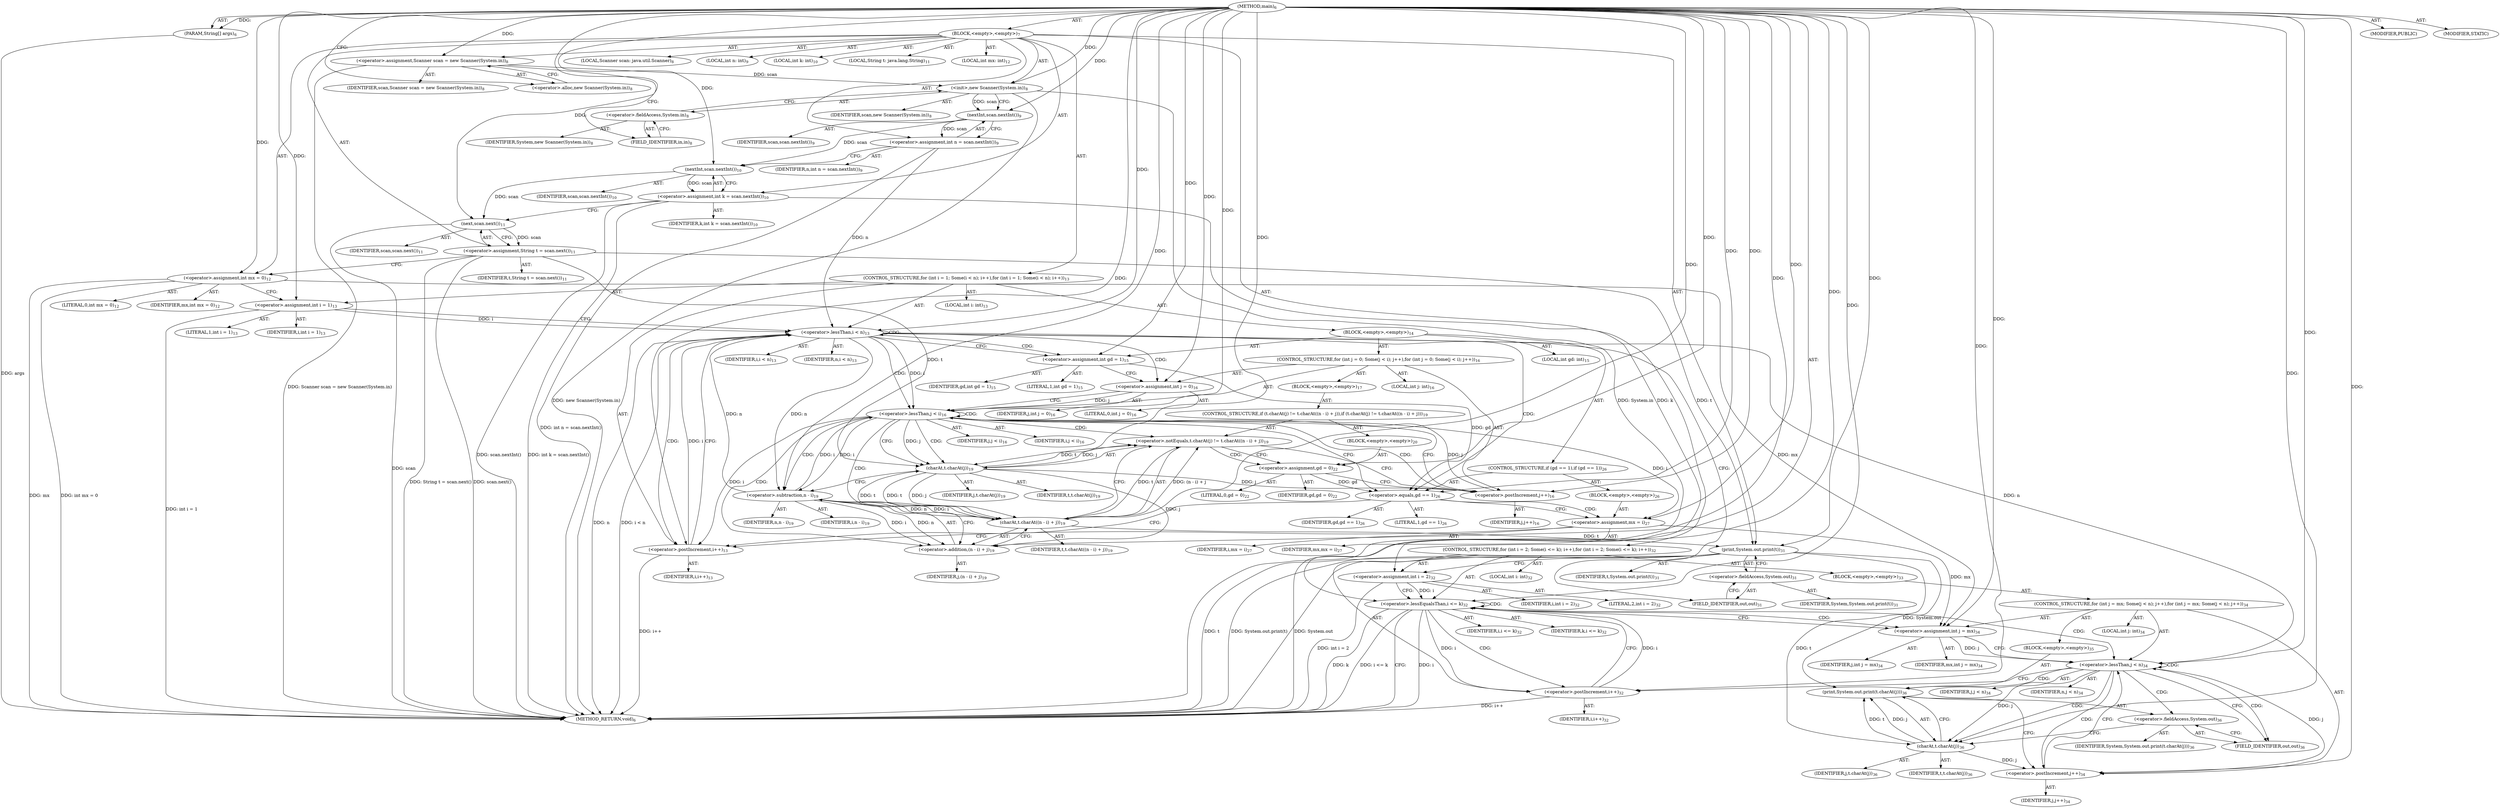 digraph "main" {  
"19" [label = <(METHOD,main)<SUB>6</SUB>> ]
"20" [label = <(PARAM,String[] args)<SUB>6</SUB>> ]
"21" [label = <(BLOCK,&lt;empty&gt;,&lt;empty&gt;)<SUB>7</SUB>> ]
"4" [label = <(LOCAL,Scanner scan: java.util.Scanner)<SUB>8</SUB>> ]
"22" [label = <(&lt;operator&gt;.assignment,Scanner scan = new Scanner(System.in))<SUB>8</SUB>> ]
"23" [label = <(IDENTIFIER,scan,Scanner scan = new Scanner(System.in))<SUB>8</SUB>> ]
"24" [label = <(&lt;operator&gt;.alloc,new Scanner(System.in))<SUB>8</SUB>> ]
"25" [label = <(&lt;init&gt;,new Scanner(System.in))<SUB>8</SUB>> ]
"3" [label = <(IDENTIFIER,scan,new Scanner(System.in))<SUB>8</SUB>> ]
"26" [label = <(&lt;operator&gt;.fieldAccess,System.in)<SUB>8</SUB>> ]
"27" [label = <(IDENTIFIER,System,new Scanner(System.in))<SUB>8</SUB>> ]
"28" [label = <(FIELD_IDENTIFIER,in,in)<SUB>8</SUB>> ]
"29" [label = <(LOCAL,int n: int)<SUB>9</SUB>> ]
"30" [label = <(&lt;operator&gt;.assignment,int n = scan.nextInt())<SUB>9</SUB>> ]
"31" [label = <(IDENTIFIER,n,int n = scan.nextInt())<SUB>9</SUB>> ]
"32" [label = <(nextInt,scan.nextInt())<SUB>9</SUB>> ]
"33" [label = <(IDENTIFIER,scan,scan.nextInt())<SUB>9</SUB>> ]
"34" [label = <(LOCAL,int k: int)<SUB>10</SUB>> ]
"35" [label = <(&lt;operator&gt;.assignment,int k = scan.nextInt())<SUB>10</SUB>> ]
"36" [label = <(IDENTIFIER,k,int k = scan.nextInt())<SUB>10</SUB>> ]
"37" [label = <(nextInt,scan.nextInt())<SUB>10</SUB>> ]
"38" [label = <(IDENTIFIER,scan,scan.nextInt())<SUB>10</SUB>> ]
"39" [label = <(LOCAL,String t: java.lang.String)<SUB>11</SUB>> ]
"40" [label = <(&lt;operator&gt;.assignment,String t = scan.next())<SUB>11</SUB>> ]
"41" [label = <(IDENTIFIER,t,String t = scan.next())<SUB>11</SUB>> ]
"42" [label = <(next,scan.next())<SUB>11</SUB>> ]
"43" [label = <(IDENTIFIER,scan,scan.next())<SUB>11</SUB>> ]
"44" [label = <(LOCAL,int mx: int)<SUB>12</SUB>> ]
"45" [label = <(&lt;operator&gt;.assignment,int mx = 0)<SUB>12</SUB>> ]
"46" [label = <(IDENTIFIER,mx,int mx = 0)<SUB>12</SUB>> ]
"47" [label = <(LITERAL,0,int mx = 0)<SUB>12</SUB>> ]
"48" [label = <(CONTROL_STRUCTURE,for (int i = 1; Some(i &lt; n); i++),for (int i = 1; Some(i &lt; n); i++))<SUB>13</SUB>> ]
"49" [label = <(LOCAL,int i: int)<SUB>13</SUB>> ]
"50" [label = <(&lt;operator&gt;.assignment,int i = 1)<SUB>13</SUB>> ]
"51" [label = <(IDENTIFIER,i,int i = 1)<SUB>13</SUB>> ]
"52" [label = <(LITERAL,1,int i = 1)<SUB>13</SUB>> ]
"53" [label = <(&lt;operator&gt;.lessThan,i &lt; n)<SUB>13</SUB>> ]
"54" [label = <(IDENTIFIER,i,i &lt; n)<SUB>13</SUB>> ]
"55" [label = <(IDENTIFIER,n,i &lt; n)<SUB>13</SUB>> ]
"56" [label = <(&lt;operator&gt;.postIncrement,i++)<SUB>13</SUB>> ]
"57" [label = <(IDENTIFIER,i,i++)<SUB>13</SUB>> ]
"58" [label = <(BLOCK,&lt;empty&gt;,&lt;empty&gt;)<SUB>14</SUB>> ]
"59" [label = <(LOCAL,int gd: int)<SUB>15</SUB>> ]
"60" [label = <(&lt;operator&gt;.assignment,int gd = 1)<SUB>15</SUB>> ]
"61" [label = <(IDENTIFIER,gd,int gd = 1)<SUB>15</SUB>> ]
"62" [label = <(LITERAL,1,int gd = 1)<SUB>15</SUB>> ]
"63" [label = <(CONTROL_STRUCTURE,for (int j = 0; Some(j &lt; i); j++),for (int j = 0; Some(j &lt; i); j++))<SUB>16</SUB>> ]
"64" [label = <(LOCAL,int j: int)<SUB>16</SUB>> ]
"65" [label = <(&lt;operator&gt;.assignment,int j = 0)<SUB>16</SUB>> ]
"66" [label = <(IDENTIFIER,j,int j = 0)<SUB>16</SUB>> ]
"67" [label = <(LITERAL,0,int j = 0)<SUB>16</SUB>> ]
"68" [label = <(&lt;operator&gt;.lessThan,j &lt; i)<SUB>16</SUB>> ]
"69" [label = <(IDENTIFIER,j,j &lt; i)<SUB>16</SUB>> ]
"70" [label = <(IDENTIFIER,i,j &lt; i)<SUB>16</SUB>> ]
"71" [label = <(&lt;operator&gt;.postIncrement,j++)<SUB>16</SUB>> ]
"72" [label = <(IDENTIFIER,j,j++)<SUB>16</SUB>> ]
"73" [label = <(BLOCK,&lt;empty&gt;,&lt;empty&gt;)<SUB>17</SUB>> ]
"74" [label = <(CONTROL_STRUCTURE,if (t.charAt(j) != t.charAt((n - i) + j)),if (t.charAt(j) != t.charAt((n - i) + j)))<SUB>19</SUB>> ]
"75" [label = <(&lt;operator&gt;.notEquals,t.charAt(j) != t.charAt((n - i) + j))<SUB>19</SUB>> ]
"76" [label = <(charAt,t.charAt(j))<SUB>19</SUB>> ]
"77" [label = <(IDENTIFIER,t,t.charAt(j))<SUB>19</SUB>> ]
"78" [label = <(IDENTIFIER,j,t.charAt(j))<SUB>19</SUB>> ]
"79" [label = <(charAt,t.charAt((n - i) + j))<SUB>19</SUB>> ]
"80" [label = <(IDENTIFIER,t,t.charAt((n - i) + j))<SUB>19</SUB>> ]
"81" [label = <(&lt;operator&gt;.addition,(n - i) + j)<SUB>19</SUB>> ]
"82" [label = <(&lt;operator&gt;.subtraction,n - i)<SUB>19</SUB>> ]
"83" [label = <(IDENTIFIER,n,n - i)<SUB>19</SUB>> ]
"84" [label = <(IDENTIFIER,i,n - i)<SUB>19</SUB>> ]
"85" [label = <(IDENTIFIER,j,(n - i) + j)<SUB>19</SUB>> ]
"86" [label = <(BLOCK,&lt;empty&gt;,&lt;empty&gt;)<SUB>20</SUB>> ]
"87" [label = <(&lt;operator&gt;.assignment,gd = 0)<SUB>22</SUB>> ]
"88" [label = <(IDENTIFIER,gd,gd = 0)<SUB>22</SUB>> ]
"89" [label = <(LITERAL,0,gd = 0)<SUB>22</SUB>> ]
"90" [label = <(CONTROL_STRUCTURE,if (gd == 1),if (gd == 1))<SUB>26</SUB>> ]
"91" [label = <(&lt;operator&gt;.equals,gd == 1)<SUB>26</SUB>> ]
"92" [label = <(IDENTIFIER,gd,gd == 1)<SUB>26</SUB>> ]
"93" [label = <(LITERAL,1,gd == 1)<SUB>26</SUB>> ]
"94" [label = <(BLOCK,&lt;empty&gt;,&lt;empty&gt;)<SUB>26</SUB>> ]
"95" [label = <(&lt;operator&gt;.assignment,mx = i)<SUB>27</SUB>> ]
"96" [label = <(IDENTIFIER,mx,mx = i)<SUB>27</SUB>> ]
"97" [label = <(IDENTIFIER,i,mx = i)<SUB>27</SUB>> ]
"98" [label = <(print,System.out.print(t))<SUB>31</SUB>> ]
"99" [label = <(&lt;operator&gt;.fieldAccess,System.out)<SUB>31</SUB>> ]
"100" [label = <(IDENTIFIER,System,System.out.print(t))<SUB>31</SUB>> ]
"101" [label = <(FIELD_IDENTIFIER,out,out)<SUB>31</SUB>> ]
"102" [label = <(IDENTIFIER,t,System.out.print(t))<SUB>31</SUB>> ]
"103" [label = <(CONTROL_STRUCTURE,for (int i = 2; Some(i &lt;= k); i++),for (int i = 2; Some(i &lt;= k); i++))<SUB>32</SUB>> ]
"104" [label = <(LOCAL,int i: int)<SUB>32</SUB>> ]
"105" [label = <(&lt;operator&gt;.assignment,int i = 2)<SUB>32</SUB>> ]
"106" [label = <(IDENTIFIER,i,int i = 2)<SUB>32</SUB>> ]
"107" [label = <(LITERAL,2,int i = 2)<SUB>32</SUB>> ]
"108" [label = <(&lt;operator&gt;.lessEqualsThan,i &lt;= k)<SUB>32</SUB>> ]
"109" [label = <(IDENTIFIER,i,i &lt;= k)<SUB>32</SUB>> ]
"110" [label = <(IDENTIFIER,k,i &lt;= k)<SUB>32</SUB>> ]
"111" [label = <(&lt;operator&gt;.postIncrement,i++)<SUB>32</SUB>> ]
"112" [label = <(IDENTIFIER,i,i++)<SUB>32</SUB>> ]
"113" [label = <(BLOCK,&lt;empty&gt;,&lt;empty&gt;)<SUB>33</SUB>> ]
"114" [label = <(CONTROL_STRUCTURE,for (int j = mx; Some(j &lt; n); j++),for (int j = mx; Some(j &lt; n); j++))<SUB>34</SUB>> ]
"115" [label = <(LOCAL,int j: int)<SUB>34</SUB>> ]
"116" [label = <(&lt;operator&gt;.assignment,int j = mx)<SUB>34</SUB>> ]
"117" [label = <(IDENTIFIER,j,int j = mx)<SUB>34</SUB>> ]
"118" [label = <(IDENTIFIER,mx,int j = mx)<SUB>34</SUB>> ]
"119" [label = <(&lt;operator&gt;.lessThan,j &lt; n)<SUB>34</SUB>> ]
"120" [label = <(IDENTIFIER,j,j &lt; n)<SUB>34</SUB>> ]
"121" [label = <(IDENTIFIER,n,j &lt; n)<SUB>34</SUB>> ]
"122" [label = <(&lt;operator&gt;.postIncrement,j++)<SUB>34</SUB>> ]
"123" [label = <(IDENTIFIER,j,j++)<SUB>34</SUB>> ]
"124" [label = <(BLOCK,&lt;empty&gt;,&lt;empty&gt;)<SUB>35</SUB>> ]
"125" [label = <(print,System.out.print(t.charAt(j)))<SUB>36</SUB>> ]
"126" [label = <(&lt;operator&gt;.fieldAccess,System.out)<SUB>36</SUB>> ]
"127" [label = <(IDENTIFIER,System,System.out.print(t.charAt(j)))<SUB>36</SUB>> ]
"128" [label = <(FIELD_IDENTIFIER,out,out)<SUB>36</SUB>> ]
"129" [label = <(charAt,t.charAt(j))<SUB>36</SUB>> ]
"130" [label = <(IDENTIFIER,t,t.charAt(j))<SUB>36</SUB>> ]
"131" [label = <(IDENTIFIER,j,t.charAt(j))<SUB>36</SUB>> ]
"132" [label = <(MODIFIER,PUBLIC)> ]
"133" [label = <(MODIFIER,STATIC)> ]
"134" [label = <(METHOD_RETURN,void)<SUB>6</SUB>> ]
  "19" -> "20"  [ label = "AST: "] 
  "19" -> "21"  [ label = "AST: "] 
  "19" -> "132"  [ label = "AST: "] 
  "19" -> "133"  [ label = "AST: "] 
  "19" -> "134"  [ label = "AST: "] 
  "21" -> "4"  [ label = "AST: "] 
  "21" -> "22"  [ label = "AST: "] 
  "21" -> "25"  [ label = "AST: "] 
  "21" -> "29"  [ label = "AST: "] 
  "21" -> "30"  [ label = "AST: "] 
  "21" -> "34"  [ label = "AST: "] 
  "21" -> "35"  [ label = "AST: "] 
  "21" -> "39"  [ label = "AST: "] 
  "21" -> "40"  [ label = "AST: "] 
  "21" -> "44"  [ label = "AST: "] 
  "21" -> "45"  [ label = "AST: "] 
  "21" -> "48"  [ label = "AST: "] 
  "21" -> "98"  [ label = "AST: "] 
  "21" -> "103"  [ label = "AST: "] 
  "22" -> "23"  [ label = "AST: "] 
  "22" -> "24"  [ label = "AST: "] 
  "25" -> "3"  [ label = "AST: "] 
  "25" -> "26"  [ label = "AST: "] 
  "26" -> "27"  [ label = "AST: "] 
  "26" -> "28"  [ label = "AST: "] 
  "30" -> "31"  [ label = "AST: "] 
  "30" -> "32"  [ label = "AST: "] 
  "32" -> "33"  [ label = "AST: "] 
  "35" -> "36"  [ label = "AST: "] 
  "35" -> "37"  [ label = "AST: "] 
  "37" -> "38"  [ label = "AST: "] 
  "40" -> "41"  [ label = "AST: "] 
  "40" -> "42"  [ label = "AST: "] 
  "42" -> "43"  [ label = "AST: "] 
  "45" -> "46"  [ label = "AST: "] 
  "45" -> "47"  [ label = "AST: "] 
  "48" -> "49"  [ label = "AST: "] 
  "48" -> "50"  [ label = "AST: "] 
  "48" -> "53"  [ label = "AST: "] 
  "48" -> "56"  [ label = "AST: "] 
  "48" -> "58"  [ label = "AST: "] 
  "50" -> "51"  [ label = "AST: "] 
  "50" -> "52"  [ label = "AST: "] 
  "53" -> "54"  [ label = "AST: "] 
  "53" -> "55"  [ label = "AST: "] 
  "56" -> "57"  [ label = "AST: "] 
  "58" -> "59"  [ label = "AST: "] 
  "58" -> "60"  [ label = "AST: "] 
  "58" -> "63"  [ label = "AST: "] 
  "58" -> "90"  [ label = "AST: "] 
  "60" -> "61"  [ label = "AST: "] 
  "60" -> "62"  [ label = "AST: "] 
  "63" -> "64"  [ label = "AST: "] 
  "63" -> "65"  [ label = "AST: "] 
  "63" -> "68"  [ label = "AST: "] 
  "63" -> "71"  [ label = "AST: "] 
  "63" -> "73"  [ label = "AST: "] 
  "65" -> "66"  [ label = "AST: "] 
  "65" -> "67"  [ label = "AST: "] 
  "68" -> "69"  [ label = "AST: "] 
  "68" -> "70"  [ label = "AST: "] 
  "71" -> "72"  [ label = "AST: "] 
  "73" -> "74"  [ label = "AST: "] 
  "74" -> "75"  [ label = "AST: "] 
  "74" -> "86"  [ label = "AST: "] 
  "75" -> "76"  [ label = "AST: "] 
  "75" -> "79"  [ label = "AST: "] 
  "76" -> "77"  [ label = "AST: "] 
  "76" -> "78"  [ label = "AST: "] 
  "79" -> "80"  [ label = "AST: "] 
  "79" -> "81"  [ label = "AST: "] 
  "81" -> "82"  [ label = "AST: "] 
  "81" -> "85"  [ label = "AST: "] 
  "82" -> "83"  [ label = "AST: "] 
  "82" -> "84"  [ label = "AST: "] 
  "86" -> "87"  [ label = "AST: "] 
  "87" -> "88"  [ label = "AST: "] 
  "87" -> "89"  [ label = "AST: "] 
  "90" -> "91"  [ label = "AST: "] 
  "90" -> "94"  [ label = "AST: "] 
  "91" -> "92"  [ label = "AST: "] 
  "91" -> "93"  [ label = "AST: "] 
  "94" -> "95"  [ label = "AST: "] 
  "95" -> "96"  [ label = "AST: "] 
  "95" -> "97"  [ label = "AST: "] 
  "98" -> "99"  [ label = "AST: "] 
  "98" -> "102"  [ label = "AST: "] 
  "99" -> "100"  [ label = "AST: "] 
  "99" -> "101"  [ label = "AST: "] 
  "103" -> "104"  [ label = "AST: "] 
  "103" -> "105"  [ label = "AST: "] 
  "103" -> "108"  [ label = "AST: "] 
  "103" -> "111"  [ label = "AST: "] 
  "103" -> "113"  [ label = "AST: "] 
  "105" -> "106"  [ label = "AST: "] 
  "105" -> "107"  [ label = "AST: "] 
  "108" -> "109"  [ label = "AST: "] 
  "108" -> "110"  [ label = "AST: "] 
  "111" -> "112"  [ label = "AST: "] 
  "113" -> "114"  [ label = "AST: "] 
  "114" -> "115"  [ label = "AST: "] 
  "114" -> "116"  [ label = "AST: "] 
  "114" -> "119"  [ label = "AST: "] 
  "114" -> "122"  [ label = "AST: "] 
  "114" -> "124"  [ label = "AST: "] 
  "116" -> "117"  [ label = "AST: "] 
  "116" -> "118"  [ label = "AST: "] 
  "119" -> "120"  [ label = "AST: "] 
  "119" -> "121"  [ label = "AST: "] 
  "122" -> "123"  [ label = "AST: "] 
  "124" -> "125"  [ label = "AST: "] 
  "125" -> "126"  [ label = "AST: "] 
  "125" -> "129"  [ label = "AST: "] 
  "126" -> "127"  [ label = "AST: "] 
  "126" -> "128"  [ label = "AST: "] 
  "129" -> "130"  [ label = "AST: "] 
  "129" -> "131"  [ label = "AST: "] 
  "22" -> "28"  [ label = "CFG: "] 
  "25" -> "32"  [ label = "CFG: "] 
  "30" -> "37"  [ label = "CFG: "] 
  "35" -> "42"  [ label = "CFG: "] 
  "40" -> "45"  [ label = "CFG: "] 
  "45" -> "50"  [ label = "CFG: "] 
  "98" -> "105"  [ label = "CFG: "] 
  "24" -> "22"  [ label = "CFG: "] 
  "26" -> "25"  [ label = "CFG: "] 
  "32" -> "30"  [ label = "CFG: "] 
  "37" -> "35"  [ label = "CFG: "] 
  "42" -> "40"  [ label = "CFG: "] 
  "50" -> "53"  [ label = "CFG: "] 
  "53" -> "60"  [ label = "CFG: "] 
  "53" -> "101"  [ label = "CFG: "] 
  "56" -> "53"  [ label = "CFG: "] 
  "99" -> "98"  [ label = "CFG: "] 
  "105" -> "108"  [ label = "CFG: "] 
  "108" -> "134"  [ label = "CFG: "] 
  "108" -> "116"  [ label = "CFG: "] 
  "111" -> "108"  [ label = "CFG: "] 
  "28" -> "26"  [ label = "CFG: "] 
  "60" -> "65"  [ label = "CFG: "] 
  "101" -> "99"  [ label = "CFG: "] 
  "65" -> "68"  [ label = "CFG: "] 
  "68" -> "76"  [ label = "CFG: "] 
  "68" -> "91"  [ label = "CFG: "] 
  "71" -> "68"  [ label = "CFG: "] 
  "91" -> "95"  [ label = "CFG: "] 
  "91" -> "56"  [ label = "CFG: "] 
  "116" -> "119"  [ label = "CFG: "] 
  "119" -> "128"  [ label = "CFG: "] 
  "119" -> "111"  [ label = "CFG: "] 
  "122" -> "119"  [ label = "CFG: "] 
  "95" -> "56"  [ label = "CFG: "] 
  "125" -> "122"  [ label = "CFG: "] 
  "75" -> "87"  [ label = "CFG: "] 
  "75" -> "71"  [ label = "CFG: "] 
  "126" -> "129"  [ label = "CFG: "] 
  "129" -> "125"  [ label = "CFG: "] 
  "76" -> "82"  [ label = "CFG: "] 
  "79" -> "75"  [ label = "CFG: "] 
  "87" -> "71"  [ label = "CFG: "] 
  "128" -> "126"  [ label = "CFG: "] 
  "81" -> "79"  [ label = "CFG: "] 
  "82" -> "81"  [ label = "CFG: "] 
  "19" -> "24"  [ label = "CFG: "] 
  "20" -> "134"  [ label = "DDG: args"] 
  "22" -> "134"  [ label = "DDG: Scanner scan = new Scanner(System.in)"] 
  "25" -> "134"  [ label = "DDG: System.in"] 
  "25" -> "134"  [ label = "DDG: new Scanner(System.in)"] 
  "30" -> "134"  [ label = "DDG: int n = scan.nextInt()"] 
  "35" -> "134"  [ label = "DDG: scan.nextInt()"] 
  "35" -> "134"  [ label = "DDG: int k = scan.nextInt()"] 
  "42" -> "134"  [ label = "DDG: scan"] 
  "40" -> "134"  [ label = "DDG: scan.next()"] 
  "40" -> "134"  [ label = "DDG: String t = scan.next()"] 
  "45" -> "134"  [ label = "DDG: mx"] 
  "45" -> "134"  [ label = "DDG: int mx = 0"] 
  "50" -> "134"  [ label = "DDG: int i = 1"] 
  "53" -> "134"  [ label = "DDG: n"] 
  "53" -> "134"  [ label = "DDG: i &lt; n"] 
  "98" -> "134"  [ label = "DDG: System.out"] 
  "98" -> "134"  [ label = "DDG: t"] 
  "98" -> "134"  [ label = "DDG: System.out.print(t)"] 
  "105" -> "134"  [ label = "DDG: int i = 2"] 
  "108" -> "134"  [ label = "DDG: i"] 
  "108" -> "134"  [ label = "DDG: k"] 
  "108" -> "134"  [ label = "DDG: i &lt;= k"] 
  "111" -> "134"  [ label = "DDG: i++"] 
  "56" -> "134"  [ label = "DDG: i++"] 
  "19" -> "20"  [ label = "DDG: "] 
  "19" -> "22"  [ label = "DDG: "] 
  "32" -> "30"  [ label = "DDG: scan"] 
  "37" -> "35"  [ label = "DDG: scan"] 
  "42" -> "40"  [ label = "DDG: scan"] 
  "19" -> "45"  [ label = "DDG: "] 
  "22" -> "25"  [ label = "DDG: scan"] 
  "19" -> "25"  [ label = "DDG: "] 
  "19" -> "50"  [ label = "DDG: "] 
  "40" -> "98"  [ label = "DDG: t"] 
  "79" -> "98"  [ label = "DDG: t"] 
  "19" -> "98"  [ label = "DDG: "] 
  "19" -> "105"  [ label = "DDG: "] 
  "25" -> "32"  [ label = "DDG: scan"] 
  "19" -> "32"  [ label = "DDG: "] 
  "32" -> "37"  [ label = "DDG: scan"] 
  "19" -> "37"  [ label = "DDG: "] 
  "37" -> "42"  [ label = "DDG: scan"] 
  "19" -> "42"  [ label = "DDG: "] 
  "50" -> "53"  [ label = "DDG: i"] 
  "56" -> "53"  [ label = "DDG: i"] 
  "19" -> "53"  [ label = "DDG: "] 
  "30" -> "53"  [ label = "DDG: n"] 
  "82" -> "53"  [ label = "DDG: n"] 
  "68" -> "56"  [ label = "DDG: i"] 
  "19" -> "56"  [ label = "DDG: "] 
  "19" -> "60"  [ label = "DDG: "] 
  "105" -> "108"  [ label = "DDG: i"] 
  "111" -> "108"  [ label = "DDG: i"] 
  "19" -> "108"  [ label = "DDG: "] 
  "35" -> "108"  [ label = "DDG: k"] 
  "108" -> "111"  [ label = "DDG: i"] 
  "19" -> "111"  [ label = "DDG: "] 
  "19" -> "65"  [ label = "DDG: "] 
  "45" -> "116"  [ label = "DDG: mx"] 
  "95" -> "116"  [ label = "DDG: mx"] 
  "19" -> "116"  [ label = "DDG: "] 
  "65" -> "68"  [ label = "DDG: j"] 
  "71" -> "68"  [ label = "DDG: j"] 
  "19" -> "68"  [ label = "DDG: "] 
  "53" -> "68"  [ label = "DDG: i"] 
  "82" -> "68"  [ label = "DDG: i"] 
  "19" -> "71"  [ label = "DDG: "] 
  "76" -> "71"  [ label = "DDG: j"] 
  "60" -> "91"  [ label = "DDG: gd"] 
  "87" -> "91"  [ label = "DDG: gd"] 
  "19" -> "91"  [ label = "DDG: "] 
  "68" -> "95"  [ label = "DDG: i"] 
  "19" -> "95"  [ label = "DDG: "] 
  "116" -> "119"  [ label = "DDG: j"] 
  "122" -> "119"  [ label = "DDG: j"] 
  "19" -> "119"  [ label = "DDG: "] 
  "53" -> "119"  [ label = "DDG: n"] 
  "129" -> "122"  [ label = "DDG: j"] 
  "19" -> "122"  [ label = "DDG: "] 
  "98" -> "125"  [ label = "DDG: System.out"] 
  "129" -> "125"  [ label = "DDG: t"] 
  "129" -> "125"  [ label = "DDG: j"] 
  "76" -> "75"  [ label = "DDG: t"] 
  "76" -> "75"  [ label = "DDG: j"] 
  "79" -> "75"  [ label = "DDG: t"] 
  "79" -> "75"  [ label = "DDG: (n - i) + j"] 
  "19" -> "87"  [ label = "DDG: "] 
  "98" -> "129"  [ label = "DDG: t"] 
  "19" -> "129"  [ label = "DDG: "] 
  "119" -> "129"  [ label = "DDG: j"] 
  "40" -> "76"  [ label = "DDG: t"] 
  "79" -> "76"  [ label = "DDG: t"] 
  "19" -> "76"  [ label = "DDG: "] 
  "68" -> "76"  [ label = "DDG: j"] 
  "76" -> "79"  [ label = "DDG: t"] 
  "19" -> "79"  [ label = "DDG: "] 
  "82" -> "79"  [ label = "DDG: n"] 
  "82" -> "79"  [ label = "DDG: i"] 
  "76" -> "79"  [ label = "DDG: j"] 
  "82" -> "81"  [ label = "DDG: n"] 
  "82" -> "81"  [ label = "DDG: i"] 
  "76" -> "81"  [ label = "DDG: j"] 
  "19" -> "81"  [ label = "DDG: "] 
  "53" -> "82"  [ label = "DDG: n"] 
  "19" -> "82"  [ label = "DDG: "] 
  "68" -> "82"  [ label = "DDG: i"] 
  "53" -> "68"  [ label = "CDG: "] 
  "53" -> "60"  [ label = "CDG: "] 
  "53" -> "56"  [ label = "CDG: "] 
  "53" -> "65"  [ label = "CDG: "] 
  "53" -> "91"  [ label = "CDG: "] 
  "53" -> "53"  [ label = "CDG: "] 
  "108" -> "116"  [ label = "CDG: "] 
  "108" -> "119"  [ label = "CDG: "] 
  "108" -> "108"  [ label = "CDG: "] 
  "108" -> "111"  [ label = "CDG: "] 
  "68" -> "68"  [ label = "CDG: "] 
  "68" -> "75"  [ label = "CDG: "] 
  "68" -> "81"  [ label = "CDG: "] 
  "68" -> "76"  [ label = "CDG: "] 
  "68" -> "82"  [ label = "CDG: "] 
  "68" -> "79"  [ label = "CDG: "] 
  "68" -> "71"  [ label = "CDG: "] 
  "91" -> "95"  [ label = "CDG: "] 
  "119" -> "122"  [ label = "CDG: "] 
  "119" -> "128"  [ label = "CDG: "] 
  "119" -> "119"  [ label = "CDG: "] 
  "119" -> "129"  [ label = "CDG: "] 
  "119" -> "126"  [ label = "CDG: "] 
  "119" -> "125"  [ label = "CDG: "] 
  "75" -> "87"  [ label = "CDG: "] 
}
